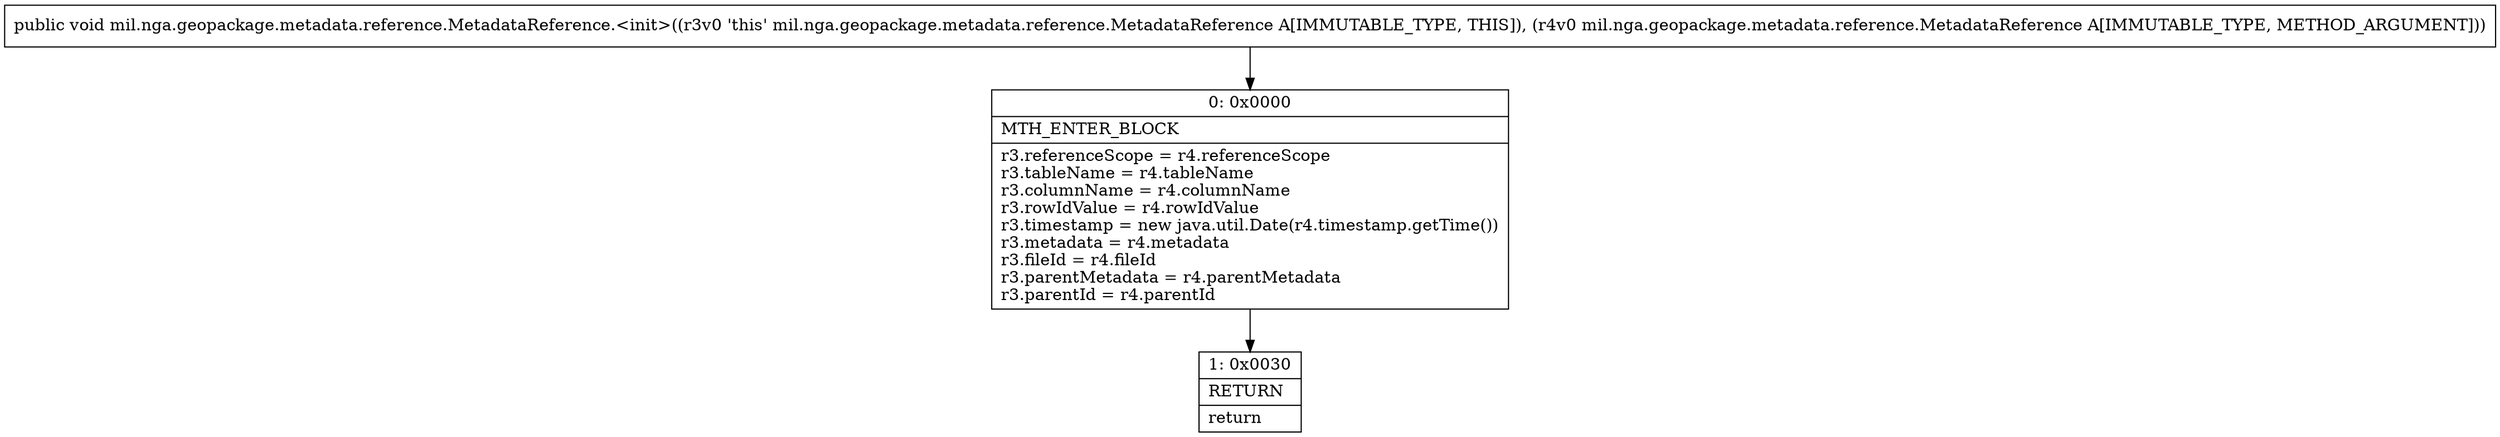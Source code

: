 digraph "CFG formil.nga.geopackage.metadata.reference.MetadataReference.\<init\>(Lmil\/nga\/geopackage\/metadata\/reference\/MetadataReference;)V" {
Node_0 [shape=record,label="{0\:\ 0x0000|MTH_ENTER_BLOCK\l|r3.referenceScope = r4.referenceScope\lr3.tableName = r4.tableName\lr3.columnName = r4.columnName\lr3.rowIdValue = r4.rowIdValue\lr3.timestamp = new java.util.Date(r4.timestamp.getTime())\lr3.metadata = r4.metadata\lr3.fileId = r4.fileId\lr3.parentMetadata = r4.parentMetadata\lr3.parentId = r4.parentId\l}"];
Node_1 [shape=record,label="{1\:\ 0x0030|RETURN\l|return\l}"];
MethodNode[shape=record,label="{public void mil.nga.geopackage.metadata.reference.MetadataReference.\<init\>((r3v0 'this' mil.nga.geopackage.metadata.reference.MetadataReference A[IMMUTABLE_TYPE, THIS]), (r4v0 mil.nga.geopackage.metadata.reference.MetadataReference A[IMMUTABLE_TYPE, METHOD_ARGUMENT])) }"];
MethodNode -> Node_0;
Node_0 -> Node_1;
}

